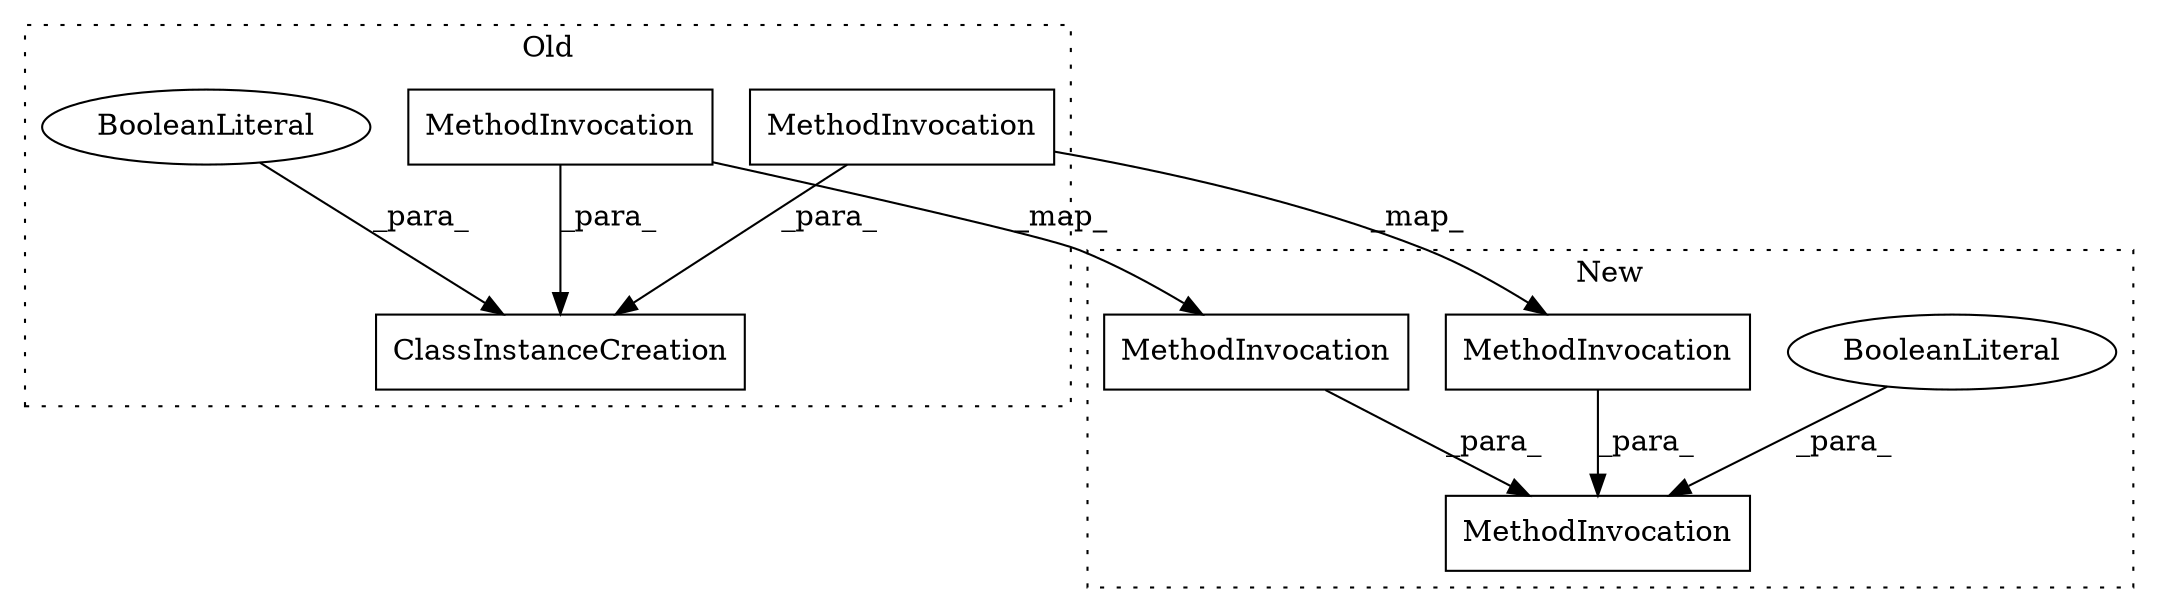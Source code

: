 digraph G {
subgraph cluster0 {
1 [label="BooleanLiteral" a="9" s="30851" l="5" shape="ellipse"];
3 [label="ClassInstanceCreation" a="14" s="30802,30900" l="18,1" shape="box"];
7 [label="MethodInvocation" a="32" s="30834,30848" l="7,1" shape="box"];
8 [label="MethodInvocation" a="32" s="30880" l="20" shape="box"];
label = "Old";
style="dotted";
}
subgraph cluster1 {
2 [label="BooleanLiteral" a="9" s="30963" l="5" shape="ellipse"];
4 [label="MethodInvocation" a="32" s="30946,30960" l="7,1" shape="box"];
5 [label="MethodInvocation" a="32" s="30921,31012" l="11,1" shape="box"];
6 [label="MethodInvocation" a="32" s="30992" l="20" shape="box"];
label = "New";
style="dotted";
}
1 -> 3 [label="_para_"];
2 -> 5 [label="_para_"];
4 -> 5 [label="_para_"];
6 -> 5 [label="_para_"];
7 -> 4 [label="_map_"];
7 -> 3 [label="_para_"];
8 -> 3 [label="_para_"];
8 -> 6 [label="_map_"];
}
